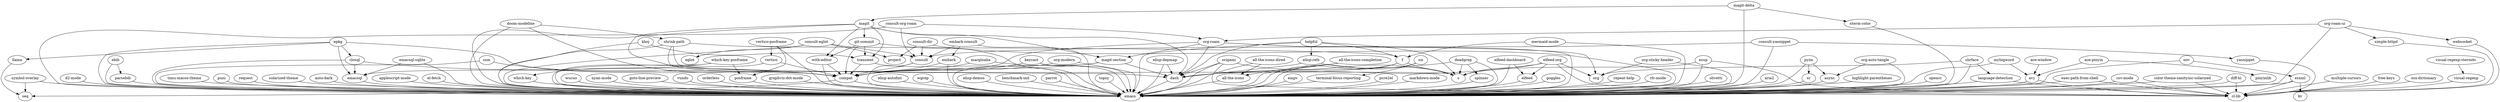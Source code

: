 digraph G {"emacsql-sqlite" -> "emacs";
"emacsql-sqlite" -> "emacsql";
"exec-path-from-shell" -> "emacs";
"exec-path-from-shell" -> "cl-lib";
"consult-yasnippet" -> "emacs";
"consult-yasnippet" -> "yasnippet";
"consult-yasnippet" -> "consult";
"multiple-cursors" -> "cl-lib";
"khoj" -> "emacs";
"khoj" -> "transient";
"terminal-focus-reporting" -> "emacs";
"free-keys" -> "cl-lib";
"elfeed-org" -> "elfeed";
"elfeed-org" -> "org";
"elfeed-org" -> "dash";
"elfeed-org" -> "s";
"elfeed-org" -> "cl-lib";
"consult-eglot" -> "emacs";
"consult-eglot" -> "eglot";
"consult-eglot" -> "consult";
"consult-eglot" -> "project";
"org-roam" -> "emacs";
"org-roam" -> "dash";
"org-roam" -> "org";
"org-roam" -> "emacsql";
"org-roam" -> "magit-section";
"pyim" -> "emacs";
"pyim" -> "async";
"pyim" -> "xr";
"diff-hl" -> "cl-lib";
"diff-hl" -> "emacs";
"language-detection" -> "emacs";
"language-detection" -> "cl-lib";
"empv" -> "emacs";
"nov" -> "esxml";
"nov" -> "emacs";
"elfeed-dashboard" -> "emacs";
"elfeed-dashboard" -> "elfeed";
"visual-regexp" -> "cl-lib";
"pcre2el" -> "emacs";
"markdown-mode" -> "emacs";
"yasnippet" -> "cl-lib";
"deadgrep" -> "emacs";
"deadgrep" -> "dash";
"deadgrep" -> "s";
"deadgrep" -> "spinner";
"mermaid-mode" -> "f";
"mermaid-mode" -> "emacs";
"goggles" -> "emacs";
"xr" -> "emacs";
"ebib" -> "parsebib";
"ebib" -> "emacs";
"repeat-help" -> "emacs";
"rfc-mode" -> "emacs";
"olivetti" -> "emacs";
"magit-delta" -> "emacs";
"magit-delta" -> "magit";
"magit-delta" -> "xterm-color";
"posframe" -> "emacs";
"compat" -> "emacs";
"compat" -> "seq";
"aria2" -> "emacs";
"epkg" -> "emacs";
"epkg" -> "compat";
"epkg" -> "closql";
"epkg" -> "emacsql";
"epkg" -> "llama";
"emacsql" -> "emacs";
"highlight-parentheses" -> "emacs";
"magit" -> "emacs";
"magit" -> "compat";
"magit" -> "dash";
"magit" -> "git-commit";
"magit" -> "magit-section";
"magit" -> "transient";
"magit" -> "with-editor";
"visual-regexp-steroids" -> "visual-regexp";
"with-editor" -> "emacs";
"with-editor" -> "compat";
"marginalia" -> "emacs";
"marginalia" -> "compat";
"osx-dictionary" -> "cl-lib";
"opencc" -> "emacs";
"d2-mode" -> "emacs";
"doom-modeline" -> "emacs";
"doom-modeline" -> "compat";
"doom-modeline" -> "shrink-path";
"ace-pinyin" -> "avy";
"ace-pinyin" -> "pinyinlib";
"consult-dir" -> "emacs";
"consult-dir" -> "consult";
"consult-dir" -> "project";
"magit-section" -> "emacs";
"magit-section" -> "compat";
"magit-section" -> "dash";
"esup" -> "cl-lib";
"esup" -> "s";
"esup" -> "emacs";
"timu-macos-theme" -> "emacs";
"puni" -> "emacs";
"request" -> "emacs";
"solarized-theme" -> "emacs";
"auto-dark" -> "emacs";
"which-key" -> "emacs";
"simple-httpd" -> "cl-lib";
"elisp-refs" -> "dash";
"elisp-refs" -> "s";
"websocket" -> "cl-lib";
"applescript-mode" -> "emacs";
"llama" -> "seq";
"el-fetch" -> "emacs";
"ace-window" -> "avy";
"keycast" -> "emacs";
"keycast" -> "compat";
"parsebib" -> "emacs";
"esxml" -> "emacs";
"esxml" -> "kv";
"esxml" -> "cl-lib";
"elfeed" -> "emacs";
"embark-consult" -> "emacs";
"embark-consult" -> "embark";
"embark-consult" -> "consult";
"f" -> "emacs";
"f" -> "s";
"f" -> "dash";
"shrface" -> "emacs";
"shrface" -> "org";
"shrface" -> "language-detection";
"org-modern" -> "emacs";
"org-modern" -> "compat";
"all-the-icons-dired" -> "emacs";
"all-the-icons-dired" -> "all-the-icons";
"vertico-posframe" -> "emacs";
"vertico-posframe" -> "posframe";
"vertico-posframe" -> "vertico";
"embark" -> "emacs";
"embark" -> "compat";
"consult" -> "emacs";
"consult" -> "compat";
"csv-mode" -> "emacs";
"csv-mode" -> "cl-lib";
"closql" -> "emacs";
"closql" -> "compat";
"closql" -> "emacsql";
"wucuo" -> "emacs";
"shrink-path" -> "emacs";
"shrink-path" -> "s";
"shrink-path" -> "dash";
"shrink-path" -> "f";
"color-theme-sanityinc-solarized" -> "emacs";
"color-theme-sanityinc-solarized" -> "cl-lib";
"nyan-mode" -> "emacs";
"osm" -> "emacs";
"osm" -> "compat";
"goto-line-preview" -> "emacs";
"spinner" -> "emacs";
"vundo" -> "emacs";
"orderless" -> "emacs";
"consult-org-roam" -> "emacs";
"consult-org-roam" -> "org-roam";
"consult-org-roam" -> "consult";
"dash" -> "emacs";
"all-the-icons" -> "emacs";
"graphviz-dot-mode" -> "emacs";
"origami" -> "s";
"origami" -> "dash";
"origami" -> "emacs";
"origami" -> "cl-lib";
"which-key-posframe" -> "emacs";
"which-key-posframe" -> "posframe";
"which-key-posframe" -> "which-key";
"avy" -> "emacs";
"avy" -> "cl-lib";
"sis" -> "emacs";
"sis" -> "terminal-focus-reporting";
"helpful" -> "emacs";
"helpful" -> "dash";
"helpful" -> "s";
"helpful" -> "f";
"helpful" -> "elisp-refs";
"mybigword" -> "emacs";
"mybigword" -> "avy";
"elisp-autofmt" -> "emacs";
"wgrep" -> "emacs";
"transient" -> "emacs";
"transient" -> "compat";
"async" -> "emacs";
"org-auto-tangle" -> "emacs";
"org-auto-tangle" -> "async";
"git-commit" -> "emacs";
"git-commit" -> "compat";
"git-commit" -> "transient";
"git-commit" -> "with-editor";
"vertico" -> "emacs";
"vertico" -> "compat";
"symbol-overlay" -> "emacs";
"symbol-overlay" -> "seq";
"xterm-color" -> "emacs";
"elisp-depmap" -> "emacs";
"elisp-depmap" -> "dash";
"org-roam-ui" -> "emacs";
"org-roam-ui" -> "org-roam";
"org-roam-ui" -> "simple-httpd";
"org-roam-ui" -> "websocket";
"elisp-demos" -> "emacs";
"benchmark-init" -> "emacs";
"parrot" -> "emacs";
"org-sticky-header" -> "emacs";
"org-sticky-header" -> "org";
"all-the-icons-completion" -> "emacs";
"all-the-icons-completion" -> "all-the-icons";
"topsy" -> "emacs";
}